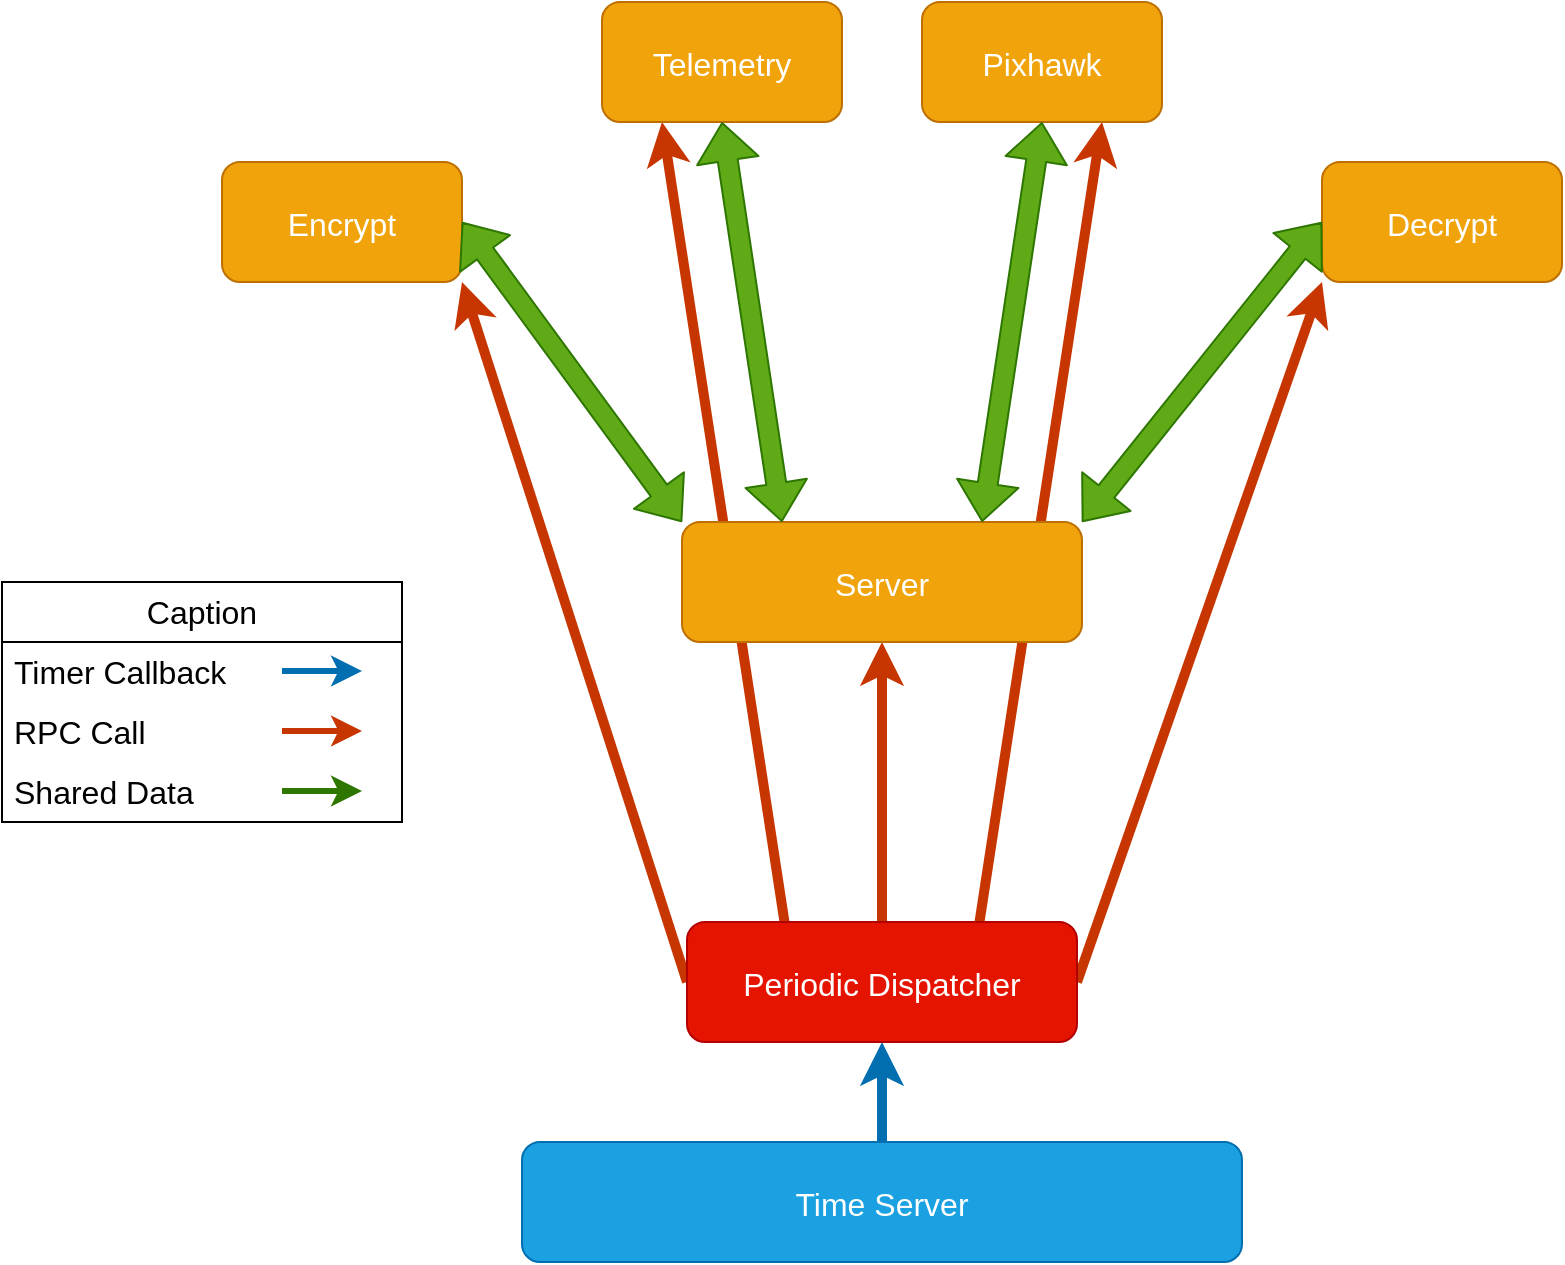 <mxfile>
    <diagram id="zrw3Qm_dVd5Ozi2h2lEB" name="Page-1">
        <mxGraphModel dx="1276" dy="851" grid="1" gridSize="10" guides="1" tooltips="1" connect="1" arrows="1" fold="1" page="1" pageScale="1" pageWidth="1169" pageHeight="827" math="0" shadow="0">
            <root>
                <mxCell id="0"/>
                <mxCell id="1" parent="0"/>
                <mxCell id="36" style="edgeStyle=none;html=0;exitX=0.5;exitY=0;exitDx=0;exitDy=0;entryX=0.5;entryY=1;entryDx=0;entryDy=0;fontColor=#FFFFFF;strokeWidth=5;fillColor=#1ba1e2;strokeColor=#006EAF;" parent="1" source="3" target="4" edge="1">
                    <mxGeometry relative="1" as="geometry"/>
                </mxCell>
                <mxCell id="3" value="Time Server" style="rounded=1;fontSize=16;fillColor=#1ba1e2;fontColor=#ffffff;strokeColor=#006EAF;" parent="1" vertex="1">
                    <mxGeometry x="440" y="710" width="360" height="60" as="geometry"/>
                </mxCell>
                <mxCell id="28" value="" style="edgeStyle=none;exitX=0;exitY=0.5;exitDx=0;exitDy=0;entryX=1;entryY=1;entryDx=0;entryDy=0;strokeWidth=5;fontSize=16;fontColor=#000000;fillColor=#fa6800;strokeColor=#C73500;" parent="1" source="4" target="6" edge="1">
                    <mxGeometry relative="1" as="geometry"/>
                </mxCell>
                <mxCell id="29" value="" style="edgeStyle=none;exitX=1;exitY=0.5;exitDx=0;exitDy=0;entryX=0;entryY=1;entryDx=0;entryDy=0;strokeWidth=5;fontSize=16;fontColor=#000000;fillColor=#fa6800;strokeColor=#C73500;" parent="1" source="4" target="7" edge="1">
                    <mxGeometry relative="1" as="geometry"/>
                </mxCell>
                <mxCell id="37" style="edgeStyle=none;html=0;exitX=0.5;exitY=0;exitDx=0;exitDy=0;entryX=0.5;entryY=1;entryDx=0;entryDy=0;strokeWidth=5;fontColor=#FFFFFF;fillColor=#fa6800;strokeColor=#C73500;" parent="1" source="4" target="5" edge="1">
                    <mxGeometry relative="1" as="geometry"/>
                </mxCell>
                <mxCell id="38" style="edgeStyle=none;html=0;exitX=0.25;exitY=0;exitDx=0;exitDy=0;entryX=0.25;entryY=1;entryDx=0;entryDy=0;strokeWidth=5;fontColor=#FFFFFF;fillColor=#fa6800;strokeColor=#C73500;" parent="1" source="4" target="32" edge="1">
                    <mxGeometry relative="1" as="geometry"/>
                </mxCell>
                <mxCell id="39" style="edgeStyle=none;html=0;exitX=0.75;exitY=0;exitDx=0;exitDy=0;entryX=0.75;entryY=1;entryDx=0;entryDy=0;strokeWidth=5;fontColor=#FFFFFF;fillColor=#fa6800;strokeColor=#C73500;" parent="1" source="4" target="33" edge="1">
                    <mxGeometry relative="1" as="geometry"/>
                </mxCell>
                <mxCell id="4" value="Periodic Dispatcher" style="rounded=1;fontSize=16;fillColor=#e51400;fontColor=#ffffff;strokeColor=#B20000;" parent="1" vertex="1">
                    <mxGeometry x="522.5" y="600" width="195" height="60" as="geometry"/>
                </mxCell>
                <mxCell id="5" value="Server" style="rounded=1;fontSize=16;fillColor=#f0a30a;fontColor=#FFFFFF;strokeColor=#BD7000;" parent="1" vertex="1">
                    <mxGeometry x="520" y="400" width="200" height="60" as="geometry"/>
                </mxCell>
                <mxCell id="6" value="Encrypt" style="rounded=1;fontSize=16;fillColor=#f0a30a;fontColor=#FFFFFF;strokeColor=#BD7000;" parent="1" vertex="1">
                    <mxGeometry x="290" y="220" width="120" height="60" as="geometry"/>
                </mxCell>
                <mxCell id="7" value="Decrypt" style="rounded=1;fontSize=16;fillColor=#f0a30a;fontColor=#FFFFFF;strokeColor=#BD7000;" parent="1" vertex="1">
                    <mxGeometry x="840" y="220" width="120" height="60" as="geometry"/>
                </mxCell>
                <mxCell id="30" value="" style="shape=flexArrow;endArrow=classic;startArrow=classic;exitX=0;exitY=0;exitDx=0;exitDy=0;entryX=1;entryY=0.5;entryDx=0;entryDy=0;fillColor=#60a917;strokeColor=#2D7600;" parent="1" source="5" target="6" edge="1">
                    <mxGeometry width="100" height="100" relative="1" as="geometry">
                        <mxPoint x="670" y="480" as="sourcePoint"/>
                        <mxPoint x="770" y="380" as="targetPoint"/>
                    </mxGeometry>
                </mxCell>
                <mxCell id="31" value="" style="shape=flexArrow;endArrow=classic;startArrow=classic;exitX=1;exitY=0;exitDx=0;exitDy=0;entryX=0;entryY=0.5;entryDx=0;entryDy=0;fillColor=#60a917;strokeColor=#2D7600;" parent="1" source="5" target="7" edge="1">
                    <mxGeometry width="100" height="100" relative="1" as="geometry">
                        <mxPoint x="520" y="440" as="sourcePoint"/>
                        <mxPoint x="420" y="260" as="targetPoint"/>
                    </mxGeometry>
                </mxCell>
                <mxCell id="32" value="Telemetry" style="rounded=1;fontSize=16;fillColor=#f0a30a;fontColor=#FFFFFF;strokeColor=#BD7000;" parent="1" vertex="1">
                    <mxGeometry x="480" y="140" width="120" height="60" as="geometry"/>
                </mxCell>
                <mxCell id="33" value="Pixhawk" style="rounded=1;fontSize=16;fillColor=#f0a30a;fontColor=#FFFFFF;strokeColor=#BD7000;" parent="1" vertex="1">
                    <mxGeometry x="640" y="140" width="120" height="60" as="geometry"/>
                </mxCell>
                <mxCell id="34" value="" style="shape=flexArrow;endArrow=classic;startArrow=classic;exitX=0.25;exitY=0;exitDx=0;exitDy=0;entryX=0.5;entryY=1;entryDx=0;entryDy=0;fillColor=#60a917;strokeColor=#2D7600;" parent="1" source="5" target="32" edge="1">
                    <mxGeometry width="100" height="100" relative="1" as="geometry">
                        <mxPoint x="530" y="480" as="sourcePoint"/>
                        <mxPoint x="420" y="260" as="targetPoint"/>
                    </mxGeometry>
                </mxCell>
                <mxCell id="35" value="" style="shape=flexArrow;endArrow=classic;startArrow=classic;exitX=0.75;exitY=0;exitDx=0;exitDy=0;entryX=0.5;entryY=1;entryDx=0;entryDy=0;fillColor=#60a917;strokeColor=#2D7600;" parent="1" source="5" target="33" edge="1">
                    <mxGeometry width="100" height="100" relative="1" as="geometry">
                        <mxPoint x="740" y="430" as="sourcePoint"/>
                        <mxPoint x="630" y="210" as="targetPoint"/>
                    </mxGeometry>
                </mxCell>
                <mxCell id="40" value="&lt;font color=&quot;#000000&quot; style=&quot;font-size: 16px;&quot;&gt;Caption&lt;/font&gt;" style="swimlane;fontStyle=0;childLayout=stackLayout;horizontal=1;startSize=30;horizontalStack=0;resizeParent=1;resizeParentMax=0;resizeLast=0;collapsible=1;marginBottom=0;whiteSpace=wrap;html=1;" parent="1" vertex="1">
                    <mxGeometry x="180" y="430" width="200" height="120" as="geometry"/>
                </mxCell>
                <mxCell id="41" value="&lt;font color=&quot;#000000&quot;&gt;&lt;span style=&quot;font-size: 16px;&quot;&gt;Timer Callback&lt;/span&gt;&lt;/font&gt;" style="text;strokeColor=none;fillColor=none;align=left;verticalAlign=middle;spacingLeft=4;spacingRight=4;overflow=hidden;points=[[0,0.5],[1,0.5]];portConstraint=eastwest;rotatable=0;whiteSpace=wrap;html=1;" parent="40" vertex="1">
                    <mxGeometry y="30" width="200" height="30" as="geometry"/>
                </mxCell>
                <mxCell id="46" value="" style="edgeStyle=none;exitX=1;exitY=0;exitDx=0;exitDy=0;strokeWidth=3;fillColor=#1ba1e2;strokeColor=#006EAF;" parent="40" edge="1">
                    <mxGeometry relative="1" as="geometry">
                        <mxPoint x="140" y="44.5" as="sourcePoint"/>
                        <mxPoint x="180" y="44.5" as="targetPoint"/>
                    </mxGeometry>
                </mxCell>
                <mxCell id="47" value="" style="edgeStyle=none;exitX=1;exitY=0;exitDx=0;exitDy=0;strokeWidth=3;fillColor=#fa6800;strokeColor=#C73500;" parent="40" edge="1">
                    <mxGeometry relative="1" as="geometry">
                        <mxPoint x="140" y="74.5" as="sourcePoint"/>
                        <mxPoint x="180" y="74.5" as="targetPoint"/>
                    </mxGeometry>
                </mxCell>
                <mxCell id="44" value="&lt;font style=&quot;font-size: 16px;&quot; color=&quot;#000000&quot;&gt;RPC Call&lt;/font&gt;" style="text;strokeColor=none;fillColor=none;align=left;verticalAlign=middle;spacingLeft=4;spacingRight=4;overflow=hidden;points=[[0,0.5],[1,0.5]];portConstraint=eastwest;rotatable=0;whiteSpace=wrap;html=1;" parent="40" vertex="1">
                    <mxGeometry y="60" width="200" height="30" as="geometry"/>
                </mxCell>
                <mxCell id="48" value="" style="edgeStyle=none;exitX=1;exitY=0;exitDx=0;exitDy=0;strokeWidth=3;fillColor=#60a917;strokeColor=#2D7600;" parent="40" edge="1">
                    <mxGeometry relative="1" as="geometry">
                        <mxPoint x="140" y="104.5" as="sourcePoint"/>
                        <mxPoint x="180" y="104.5" as="targetPoint"/>
                    </mxGeometry>
                </mxCell>
                <mxCell id="45" value="&lt;font color=&quot;#000000&quot; style=&quot;font-size: 16px;&quot;&gt;Shared Data&lt;/font&gt;" style="text;strokeColor=none;fillColor=none;align=left;verticalAlign=middle;spacingLeft=4;spacingRight=4;overflow=hidden;points=[[0,0.5],[1,0.5]];portConstraint=eastwest;rotatable=0;whiteSpace=wrap;html=1;" parent="40" vertex="1">
                    <mxGeometry y="90" width="200" height="30" as="geometry"/>
                </mxCell>
            </root>
        </mxGraphModel>
    </diagram>
</mxfile>